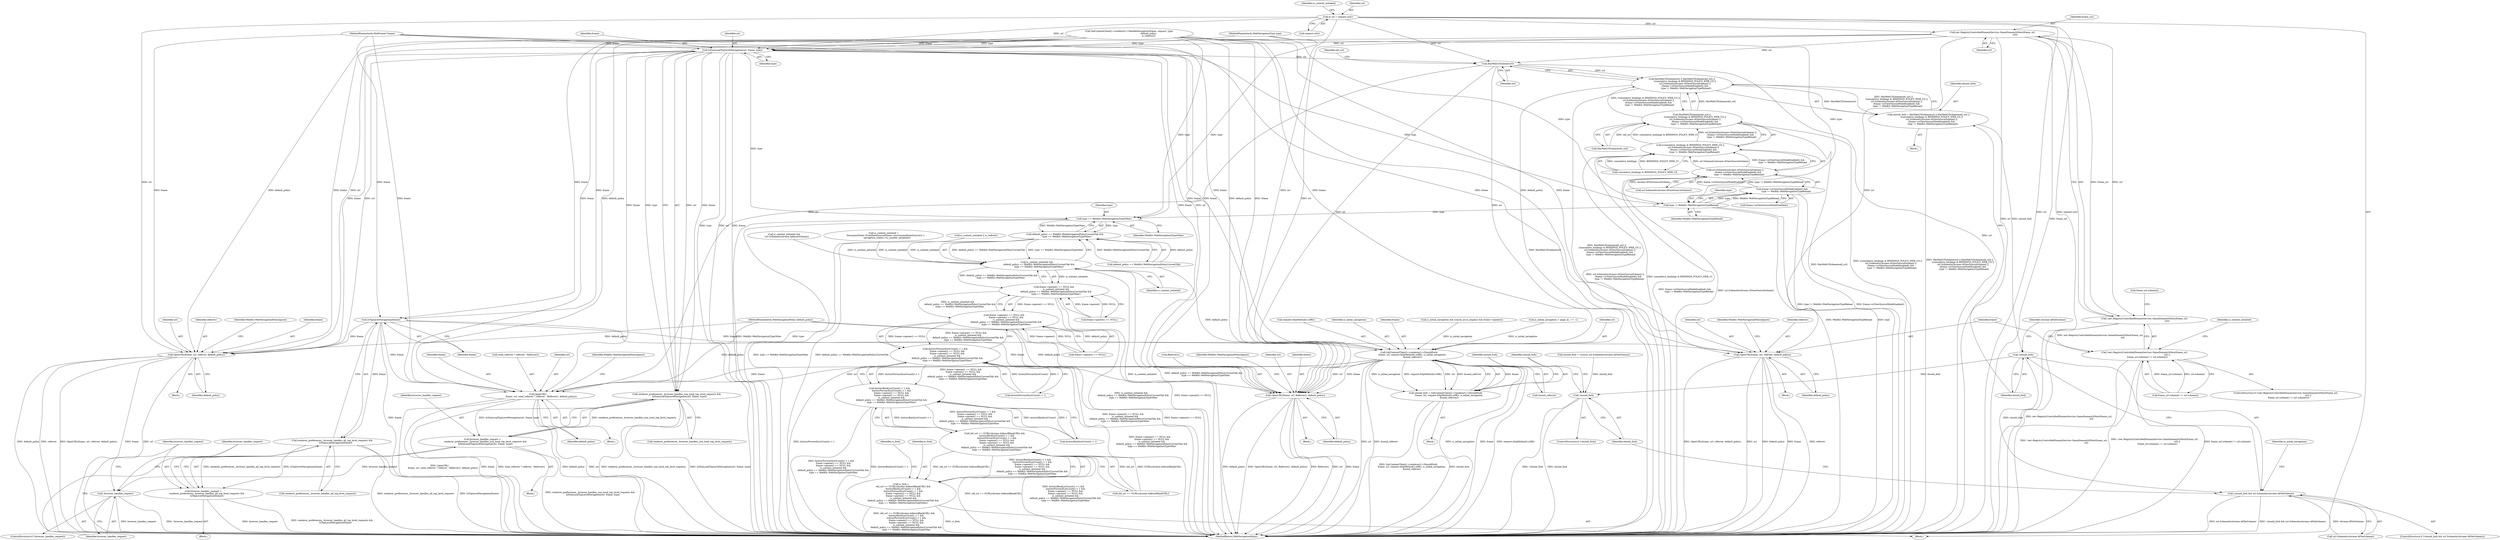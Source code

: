 digraph "0_Chrome_0a57375ad73780e61e1770a9d88b0529b0dbd33b@API" {
"1000194" [label="(Call,net::RegistryControlledDomainService::SameDomainOrHost(frame_url,\n                                                                url))"];
"1000156" [label="(Call,& url = request.url())"];
"1000193" [label="(Call,!net::RegistryControlledDomainService::SameDomainOrHost(frame_url,\n                                                                url))"];
"1000192" [label="(Call,!net::RegistryControlledDomainService::SameDomainOrHost(frame_url,\n                                                                url) ||\n        frame_url.scheme() != url.scheme())"];
"1000201" [label="(Call,OpenURL(frame, url, referrer, default_policy))"];
"1000218" [label="(Call,IsNonLocalTopLevelNavigation(url, frame, type))"];
"1000214" [label="(Call,renderer_preferences_.browser_handles_non_local_top_level_requests &&\n        IsNonLocalTopLevelNavigation(url, frame, type))"];
"1000212" [label="(Call,browser_handles_request =\n        renderer_preferences_.browser_handles_non_local_top_level_requests &&\n        IsNonLocalTopLevelNavigation(url, frame, type))"];
"1000223" [label="(Call,!browser_handles_request)"];
"1000232" [label="(Call,IsTopLevelNavigation(frame))"];
"1000228" [label="(Call,renderer_preferences_.browser_handles_all_top_level_requests &&\n          IsTopLevelNavigation(frame))"];
"1000226" [label="(Call,browser_handles_request =\n          renderer_preferences_.browser_handles_all_top_level_requests &&\n          IsTopLevelNavigation(frame))"];
"1000245" [label="(Call,OpenURL(frame, url, referrer, default_policy))"];
"1000330" [label="(Call,GetContentClient()->renderer()->ShouldFork(\n          frame, url, request.httpMethod().utf8(), is_initial_navigation,\n          &send_referrer))"];
"1000328" [label="(Call,should_fork = GetContentClient()->renderer()->ShouldFork(\n          frame, url, request.httpMethod().utf8(), is_initial_navigation,\n          &send_referrer))"];
"1000340" [label="(Call,OpenURL(\n          frame, url, send_referrer ? referrer : Referrer(), default_policy))"];
"1000386" [label="(Call,OpenURL(frame, url, Referrer(), default_policy))"];
"1000282" [label="(Call,HasWebUIScheme(url))"];
"1000281" [label="(Call,HasWebUIScheme(url) || HasWebUIScheme(old_url) ||\n         (cumulative_bindings & BINDINGS_POLICY_WEB_UI) ||\n         url.SchemeIs(chrome::kViewSourceScheme) ||\n         (frame->isViewSourceModeEnabled() &&\n            type != WebKit::WebNavigationTypeReload))"];
"1000279" [label="(Call,should_fork = HasWebUIScheme(url) || HasWebUIScheme(old_url) ||\n         (cumulative_bindings & BINDINGS_POLICY_WEB_UI) ||\n         url.SchemeIs(chrome::kViewSourceScheme) ||\n         (frame->isViewSourceModeEnabled() &&\n            type != WebKit::WebNavigationTypeReload))"];
"1000301" [label="(Call,!should_fork)"];
"1000300" [label="(Call,!should_fork && url.SchemeIs(chrome::kFileScheme))"];
"1000325" [label="(Call,!should_fork)"];
"1000296" [label="(Call,type != WebKit::WebNavigationTypeReload)"];
"1000294" [label="(Call,frame->isViewSourceModeEnabled() &&\n            type != WebKit::WebNavigationTypeReload)"];
"1000291" [label="(Call,url.SchemeIs(chrome::kViewSourceScheme) ||\n         (frame->isViewSourceModeEnabled() &&\n            type != WebKit::WebNavigationTypeReload))"];
"1000287" [label="(Call,(cumulative_bindings & BINDINGS_POLICY_WEB_UI) ||\n         url.SchemeIs(chrome::kViewSourceScheme) ||\n         (frame->isViewSourceModeEnabled() &&\n            type != WebKit::WebNavigationTypeReload))"];
"1000284" [label="(Call,HasWebUIScheme(old_url) ||\n         (cumulative_bindings & BINDINGS_POLICY_WEB_UI) ||\n         url.SchemeIs(chrome::kViewSourceScheme) ||\n         (frame->isViewSourceModeEnabled() &&\n            type != WebKit::WebNavigationTypeReload))"];
"1000380" [label="(Call,type == WebKit::WebNavigationTypeOther)"];
"1000376" [label="(Call,default_policy == WebKit::WebNavigationPolicyCurrentTab &&\n      type == WebKit::WebNavigationTypeOther)"];
"1000374" [label="(Call,is_content_initiated &&\n      default_policy == WebKit::WebNavigationPolicyCurrentTab &&\n      type == WebKit::WebNavigationTypeOther)"];
"1000370" [label="(Call,frame->parent() == NULL &&\n      is_content_initiated &&\n      default_policy == WebKit::WebNavigationPolicyCurrentTab &&\n      type == WebKit::WebNavigationTypeOther)"];
"1000366" [label="(Call,frame->opener() == NULL &&\n      frame->parent() == NULL &&\n      is_content_initiated &&\n      default_policy == WebKit::WebNavigationPolicyCurrentTab &&\n      type == WebKit::WebNavigationTypeOther)"];
"1000362" [label="(Call,historyForwardListCount() < 1 &&\n      frame->opener() == NULL &&\n      frame->parent() == NULL &&\n      is_content_initiated &&\n      default_policy == WebKit::WebNavigationPolicyCurrentTab &&\n      type == WebKit::WebNavigationTypeOther)"];
"1000358" [label="(Call,historyBackListCount() < 1 &&\n      historyForwardListCount() < 1 &&\n      frame->opener() == NULL &&\n      frame->parent() == NULL &&\n      is_content_initiated &&\n      default_policy == WebKit::WebNavigationPolicyCurrentTab &&\n      type == WebKit::WebNavigationTypeOther)"];
"1000353" [label="(Call,old_url == GURL(chrome::kAboutBlankURL) &&\n      historyBackListCount() < 1 &&\n      historyForwardListCount() < 1 &&\n      frame->opener() == NULL &&\n      frame->parent() == NULL &&\n      is_content_initiated &&\n      default_policy == WebKit::WebNavigationPolicyCurrentTab &&\n      type == WebKit::WebNavigationTypeOther)"];
"1000351" [label="(Call,is_fork =\n      old_url == GURL(chrome::kAboutBlankURL) &&\n      historyBackListCount() < 1 &&\n      historyForwardListCount() < 1 &&\n      frame->opener() == NULL &&\n      frame->parent() == NULL &&\n      is_content_initiated &&\n      default_policy == WebKit::WebNavigationPolicyCurrentTab &&\n      type == WebKit::WebNavigationTypeOther)"];
"1000292" [label="(Call,url.SchemeIs(chrome::kViewSourceScheme))"];
"1000182" [label="(Call,is_content_initiated || is_redirect)"];
"1000326" [label="(Identifier,should_fork)"];
"1000385" [label="(Block,)"];
"1000349" [label="(Identifier,WebKit::WebNavigationPolicyIgnore)"];
"1000220" [label="(Identifier,frame)"];
"1000362" [label="(Call,historyForwardListCount() < 1 &&\n      frame->opener() == NULL &&\n      frame->parent() == NULL &&\n      is_content_initiated &&\n      default_policy == WebKit::WebNavigationPolicyCurrentTab &&\n      type == WebKit::WebNavigationTypeOther)"];
"1000257" [label="(Call,is_content_initiated &&\n       !url.SchemeIs(chrome::kAboutScheme))"];
"1000232" [label="(Call,IsTopLevelNavigation(frame))"];
"1000212" [label="(Call,browser_handles_request =\n        renderer_preferences_.browser_handles_non_local_top_level_requests &&\n        IsNonLocalTopLevelNavigation(url, frame, type))"];
"1000386" [label="(Call,OpenURL(frame, url, Referrer(), default_policy))"];
"1000381" [label="(Identifier,type)"];
"1000380" [label="(Call,type == WebKit::WebNavigationTypeOther)"];
"1000301" [label="(Call,!should_fork)"];
"1000213" [label="(Identifier,browser_handles_request)"];
"1000210" [label="(Block,)"];
"1000219" [label="(Identifier,url)"];
"1000156" [label="(Call,& url = request.url())"];
"1000390" [label="(Identifier,default_policy)"];
"1000304" [label="(Identifier,chrome::kFileScheme)"];
"1000228" [label="(Call,renderer_preferences_.browser_handles_all_top_level_requests &&\n          IsTopLevelNavigation(frame))"];
"1000233" [label="(Identifier,frame)"];
"1000195" [label="(Identifier,frame_url)"];
"1000209" [label="(Identifier,is_content_initiated)"];
"1000395" [label="(MethodReturn,WebNavigationPolicy)"];
"1000328" [label="(Call,should_fork = GetContentClient()->renderer()->ShouldFork(\n          frame, url, request.httpMethod().utf8(), is_initial_navigation,\n          &send_referrer))"];
"1000352" [label="(Identifier,is_fork)"];
"1000236" [label="(Block,)"];
"1000227" [label="(Identifier,browser_handles_request)"];
"1000325" [label="(Call,!should_fork)"];
"1000287" [label="(Call,(cumulative_bindings & BINDINGS_POLICY_WEB_UI) ||\n         url.SchemeIs(chrome::kViewSourceScheme) ||\n         (frame->isViewSourceModeEnabled() &&\n            type != WebKit::WebNavigationTypeReload))"];
"1000319" [label="(Call,should_fork = !source_url.SchemeIs(chrome::kFileScheme))"];
"1000247" [label="(Identifier,url)"];
"1000334" [label="(Identifier,is_initial_navigation)"];
"1000335" [label="(Call,&send_referrer)"];
"1000367" [label="(Call,frame->opener() == NULL)"];
"1000297" [label="(Identifier,type)"];
"1000331" [label="(Identifier,frame)"];
"1000291" [label="(Call,url.SchemeIs(chrome::kViewSourceScheme) ||\n         (frame->isViewSourceModeEnabled() &&\n            type != WebKit::WebNavigationTypeReload))"];
"1000371" [label="(Call,frame->parent() == NULL)"];
"1000215" [label="(Call,renderer_preferences_.browser_handles_non_local_top_level_requests)"];
"1000205" [label="(Identifier,default_policy)"];
"1000248" [label="(Identifier,referrer)"];
"1000109" [label="(MethodParameterIn,WebNavigationType type)"];
"1000251" [label="(Identifier,WebKit::WebNavigationPolicyIgnore)"];
"1000340" [label="(Call,OpenURL(\n          frame, url, send_referrer ? referrer : Referrer(), default_policy))"];
"1000120" [label="(Call,GetContentClient()->renderer()->HandleNavigation(frame, request, type,\n                                                       default_policy,\n                                                       is_redirect))"];
"1000161" [label="(Identifier,is_content_initiated)"];
"1000309" [label="(Identifier,is_initial_navigation)"];
"1000160" [label="(Call,is_content_initiated =\n      DocumentState::FromDataSource(frame->provisionalDataSource())->\n          navigation_state()->is_content_initiated())"];
"1000308" [label="(Call,is_initial_navigation && source_url.is_empty() && frame->opener())"];
"1000200" [label="(Block,)"];
"1000245" [label="(Call,OpenURL(frame, url, referrer, default_policy))"];
"1000375" [label="(Identifier,is_content_initiated)"];
"1000341" [label="(Identifier,frame)"];
"1000272" [label="(Call,is_initial_navigation = page_id_ == -1)"];
"1000226" [label="(Call,browser_handles_request =\n          renderer_preferences_.browser_handles_all_top_level_requests &&\n          IsTopLevelNavigation(frame))"];
"1000288" [label="(Call,cumulative_bindings & BINDINGS_POLICY_WEB_UI)"];
"1000192" [label="(Call,!net::RegistryControlledDomainService::SameDomainOrHost(frame_url,\n                                                                url) ||\n        frame_url.scheme() != url.scheme())"];
"1000343" [label="(Call,send_referrer ? referrer : Referrer())"];
"1000351" [label="(Call,is_fork =\n      old_url == GURL(chrome::kAboutBlankURL) &&\n      historyBackListCount() < 1 &&\n      historyForwardListCount() < 1 &&\n      frame->opener() == NULL &&\n      frame->parent() == NULL &&\n      is_content_initiated &&\n      default_policy == WebKit::WebNavigationPolicyCurrentTab &&\n      type == WebKit::WebNavigationTypeOther)"];
"1000296" [label="(Call,type != WebKit::WebNavigationTypeReload)"];
"1000285" [label="(Call,HasWebUIScheme(old_url))"];
"1000279" [label="(Call,should_fork = HasWebUIScheme(url) || HasWebUIScheme(old_url) ||\n         (cumulative_bindings & BINDINGS_POLICY_WEB_UI) ||\n         url.SchemeIs(chrome::kViewSourceScheme) ||\n         (frame->isViewSourceModeEnabled() &&\n            type != WebKit::WebNavigationTypeReload))"];
"1000387" [label="(Identifier,frame)"];
"1000370" [label="(Call,frame->parent() == NULL &&\n      is_content_initiated &&\n      default_policy == WebKit::WebNavigationPolicyCurrentTab &&\n      type == WebKit::WebNavigationTypeOther)"];
"1000224" [label="(Identifier,browser_handles_request)"];
"1000330" [label="(Call,GetContentClient()->renderer()->ShouldFork(\n          frame, url, request.httpMethod().utf8(), is_initial_navigation,\n          &send_referrer))"];
"1000281" [label="(Call,HasWebUIScheme(url) || HasWebUIScheme(old_url) ||\n         (cumulative_bindings & BINDINGS_POLICY_WEB_UI) ||\n         url.SchemeIs(chrome::kViewSourceScheme) ||\n         (frame->isViewSourceModeEnabled() &&\n            type != WebKit::WebNavigationTypeReload))"];
"1000294" [label="(Call,frame->isViewSourceModeEnabled() &&\n            type != WebKit::WebNavigationTypeReload)"];
"1000222" [label="(ControlStructure,if (!browser_handles_request))"];
"1000249" [label="(Identifier,default_policy)"];
"1000157" [label="(Identifier,url)"];
"1000303" [label="(Call,url.SchemeIs(chrome::kFileScheme))"];
"1000111" [label="(MethodParameterIn,WebNavigationPolicy default_policy)"];
"1000204" [label="(Identifier,referrer)"];
"1000359" [label="(Call,historyBackListCount() < 1)"];
"1000354" [label="(Call,old_url == GURL(chrome::kAboutBlankURL))"];
"1000299" [label="(ControlStructure,if (!should_fork && url.SchemeIs(chrome::kFileScheme)))"];
"1000376" [label="(Call,default_policy == WebKit::WebNavigationPolicyCurrentTab &&\n      type == WebKit::WebNavigationTypeOther)"];
"1000300" [label="(Call,!should_fork && url.SchemeIs(chrome::kFileScheme))"];
"1000107" [label="(MethodParameterIn,WebFrame* frame)"];
"1000282" [label="(Call,HasWebUIScheme(url))"];
"1000347" [label="(Identifier,default_policy)"];
"1000329" [label="(Identifier,should_fork)"];
"1000338" [label="(Identifier,should_fork)"];
"1000358" [label="(Call,historyBackListCount() < 1 &&\n      historyForwardListCount() < 1 &&\n      frame->opener() == NULL &&\n      frame->parent() == NULL &&\n      is_content_initiated &&\n      default_policy == WebKit::WebNavigationPolicyCurrentTab &&\n      type == WebKit::WebNavigationTypeOther)"];
"1000283" [label="(Identifier,url)"];
"1000280" [label="(Identifier,should_fork)"];
"1000158" [label="(Call,request.url())"];
"1000262" [label="(Block,)"];
"1000389" [label="(Call,Referrer())"];
"1000384" [label="(Identifier,is_fork)"];
"1000342" [label="(Identifier,url)"];
"1000392" [label="(Identifier,WebKit::WebNavigationPolicyIgnore)"];
"1000324" [label="(ControlStructure,if (!should_fork))"];
"1000327" [label="(Block,)"];
"1000197" [label="(Call,frame_url.scheme() != url.scheme())"];
"1000388" [label="(Identifier,url)"];
"1000382" [label="(Identifier,WebKit::WebNavigationTypeOther)"];
"1000198" [label="(Call,frame_url.scheme())"];
"1000196" [label="(Identifier,url)"];
"1000374" [label="(Call,is_content_initiated &&\n      default_policy == WebKit::WebNavigationPolicyCurrentTab &&\n      type == WebKit::WebNavigationTypeOther)"];
"1000221" [label="(Identifier,type)"];
"1000246" [label="(Identifier,frame)"];
"1000191" [label="(ControlStructure,if (!net::RegistryControlledDomainService::SameDomainOrHost(frame_url,\n                                                                url) ||\n        frame_url.scheme() != url.scheme()))"];
"1000223" [label="(Call,!browser_handles_request)"];
"1000194" [label="(Call,net::RegistryControlledDomainService::SameDomainOrHost(frame_url,\n                                                                url))"];
"1000332" [label="(Identifier,url)"];
"1000284" [label="(Call,HasWebUIScheme(old_url) ||\n         (cumulative_bindings & BINDINGS_POLICY_WEB_UI) ||\n         url.SchemeIs(chrome::kViewSourceScheme) ||\n         (frame->isViewSourceModeEnabled() &&\n            type != WebKit::WebNavigationTypeReload))"];
"1000225" [label="(Block,)"];
"1000295" [label="(Call,frame->isViewSourceModeEnabled())"];
"1000286" [label="(Identifier,old_url)"];
"1000113" [label="(Block,)"];
"1000353" [label="(Call,old_url == GURL(chrome::kAboutBlankURL) &&\n      historyBackListCount() < 1 &&\n      historyForwardListCount() < 1 &&\n      frame->opener() == NULL &&\n      frame->parent() == NULL &&\n      is_content_initiated &&\n      default_policy == WebKit::WebNavigationPolicyCurrentTab &&\n      type == WebKit::WebNavigationTypeOther)"];
"1000214" [label="(Call,renderer_preferences_.browser_handles_non_local_top_level_requests &&\n        IsNonLocalTopLevelNavigation(url, frame, type))"];
"1000203" [label="(Identifier,url)"];
"1000298" [label="(Identifier,WebKit::WebNavigationTypeReload)"];
"1000229" [label="(Call,renderer_preferences_.browser_handles_all_top_level_requests)"];
"1000207" [label="(Identifier,WebKit::WebNavigationPolicyIgnore)"];
"1000377" [label="(Call,default_policy == WebKit::WebNavigationPolicyCurrentTab)"];
"1000235" [label="(Identifier,browser_handles_request)"];
"1000202" [label="(Identifier,frame)"];
"1000201" [label="(Call,OpenURL(frame, url, referrer, default_policy))"];
"1000218" [label="(Call,IsNonLocalTopLevelNavigation(url, frame, type))"];
"1000333" [label="(Call,request.httpMethod().utf8())"];
"1000339" [label="(Block,)"];
"1000193" [label="(Call,!net::RegistryControlledDomainService::SameDomainOrHost(frame_url,\n                                                                url))"];
"1000363" [label="(Call,historyForwardListCount() < 1)"];
"1000302" [label="(Identifier,should_fork)"];
"1000366" [label="(Call,frame->opener() == NULL &&\n      frame->parent() == NULL &&\n      is_content_initiated &&\n      default_policy == WebKit::WebNavigationPolicyCurrentTab &&\n      type == WebKit::WebNavigationTypeOther)"];
"1000194" -> "1000193"  [label="AST: "];
"1000194" -> "1000196"  [label="CFG: "];
"1000195" -> "1000194"  [label="AST: "];
"1000196" -> "1000194"  [label="AST: "];
"1000193" -> "1000194"  [label="CFG: "];
"1000194" -> "1000395"  [label="DDG: frame_url"];
"1000194" -> "1000395"  [label="DDG: url"];
"1000194" -> "1000193"  [label="DDG: frame_url"];
"1000194" -> "1000193"  [label="DDG: url"];
"1000156" -> "1000194"  [label="DDG: url"];
"1000194" -> "1000201"  [label="DDG: url"];
"1000194" -> "1000218"  [label="DDG: url"];
"1000194" -> "1000245"  [label="DDG: url"];
"1000194" -> "1000282"  [label="DDG: url"];
"1000194" -> "1000386"  [label="DDG: url"];
"1000156" -> "1000113"  [label="AST: "];
"1000156" -> "1000158"  [label="CFG: "];
"1000157" -> "1000156"  [label="AST: "];
"1000158" -> "1000156"  [label="AST: "];
"1000161" -> "1000156"  [label="CFG: "];
"1000156" -> "1000395"  [label="DDG: url"];
"1000156" -> "1000395"  [label="DDG: request.url()"];
"1000156" -> "1000218"  [label="DDG: url"];
"1000156" -> "1000245"  [label="DDG: url"];
"1000156" -> "1000282"  [label="DDG: url"];
"1000156" -> "1000386"  [label="DDG: url"];
"1000193" -> "1000192"  [label="AST: "];
"1000198" -> "1000193"  [label="CFG: "];
"1000192" -> "1000193"  [label="CFG: "];
"1000193" -> "1000395"  [label="DDG: net::RegistryControlledDomainService::SameDomainOrHost(frame_url,\n                                                                url)"];
"1000193" -> "1000192"  [label="DDG: net::RegistryControlledDomainService::SameDomainOrHost(frame_url,\n                                                                url)"];
"1000192" -> "1000191"  [label="AST: "];
"1000192" -> "1000197"  [label="CFG: "];
"1000197" -> "1000192"  [label="AST: "];
"1000202" -> "1000192"  [label="CFG: "];
"1000209" -> "1000192"  [label="CFG: "];
"1000192" -> "1000395"  [label="DDG: frame_url.scheme() != url.scheme()"];
"1000192" -> "1000395"  [label="DDG: !net::RegistryControlledDomainService::SameDomainOrHost(frame_url,\n                                                                url)"];
"1000192" -> "1000395"  [label="DDG: !net::RegistryControlledDomainService::SameDomainOrHost(frame_url,\n                                                                url) ||\n        frame_url.scheme() != url.scheme()"];
"1000197" -> "1000192"  [label="DDG: frame_url.scheme()"];
"1000197" -> "1000192"  [label="DDG: url.scheme()"];
"1000201" -> "1000200"  [label="AST: "];
"1000201" -> "1000205"  [label="CFG: "];
"1000202" -> "1000201"  [label="AST: "];
"1000203" -> "1000201"  [label="AST: "];
"1000204" -> "1000201"  [label="AST: "];
"1000205" -> "1000201"  [label="AST: "];
"1000207" -> "1000201"  [label="CFG: "];
"1000201" -> "1000395"  [label="DDG: OpenURL(frame, url, referrer, default_policy)"];
"1000201" -> "1000395"  [label="DDG: url"];
"1000201" -> "1000395"  [label="DDG: default_policy"];
"1000201" -> "1000395"  [label="DDG: frame"];
"1000201" -> "1000395"  [label="DDG: referrer"];
"1000120" -> "1000201"  [label="DDG: frame"];
"1000120" -> "1000201"  [label="DDG: default_policy"];
"1000107" -> "1000201"  [label="DDG: frame"];
"1000111" -> "1000201"  [label="DDG: default_policy"];
"1000218" -> "1000214"  [label="AST: "];
"1000218" -> "1000221"  [label="CFG: "];
"1000219" -> "1000218"  [label="AST: "];
"1000220" -> "1000218"  [label="AST: "];
"1000221" -> "1000218"  [label="AST: "];
"1000214" -> "1000218"  [label="CFG: "];
"1000218" -> "1000395"  [label="DDG: type"];
"1000218" -> "1000395"  [label="DDG: url"];
"1000218" -> "1000395"  [label="DDG: frame"];
"1000218" -> "1000214"  [label="DDG: url"];
"1000218" -> "1000214"  [label="DDG: frame"];
"1000218" -> "1000214"  [label="DDG: type"];
"1000120" -> "1000218"  [label="DDG: frame"];
"1000120" -> "1000218"  [label="DDG: type"];
"1000107" -> "1000218"  [label="DDG: frame"];
"1000109" -> "1000218"  [label="DDG: type"];
"1000218" -> "1000232"  [label="DDG: frame"];
"1000218" -> "1000245"  [label="DDG: frame"];
"1000218" -> "1000245"  [label="DDG: url"];
"1000218" -> "1000282"  [label="DDG: url"];
"1000218" -> "1000296"  [label="DDG: type"];
"1000218" -> "1000330"  [label="DDG: frame"];
"1000218" -> "1000340"  [label="DDG: frame"];
"1000218" -> "1000380"  [label="DDG: type"];
"1000218" -> "1000386"  [label="DDG: frame"];
"1000218" -> "1000386"  [label="DDG: url"];
"1000214" -> "1000212"  [label="AST: "];
"1000214" -> "1000215"  [label="CFG: "];
"1000215" -> "1000214"  [label="AST: "];
"1000212" -> "1000214"  [label="CFG: "];
"1000214" -> "1000395"  [label="DDG: IsNonLocalTopLevelNavigation(url, frame, type)"];
"1000214" -> "1000395"  [label="DDG: renderer_preferences_.browser_handles_non_local_top_level_requests"];
"1000214" -> "1000212"  [label="DDG: renderer_preferences_.browser_handles_non_local_top_level_requests"];
"1000214" -> "1000212"  [label="DDG: IsNonLocalTopLevelNavigation(url, frame, type)"];
"1000212" -> "1000210"  [label="AST: "];
"1000213" -> "1000212"  [label="AST: "];
"1000224" -> "1000212"  [label="CFG: "];
"1000212" -> "1000395"  [label="DDG: renderer_preferences_.browser_handles_non_local_top_level_requests &&\n        IsNonLocalTopLevelNavigation(url, frame, type)"];
"1000212" -> "1000223"  [label="DDG: browser_handles_request"];
"1000223" -> "1000222"  [label="AST: "];
"1000223" -> "1000224"  [label="CFG: "];
"1000224" -> "1000223"  [label="AST: "];
"1000227" -> "1000223"  [label="CFG: "];
"1000235" -> "1000223"  [label="CFG: "];
"1000223" -> "1000395"  [label="DDG: !browser_handles_request"];
"1000223" -> "1000395"  [label="DDG: browser_handles_request"];
"1000232" -> "1000228"  [label="AST: "];
"1000232" -> "1000233"  [label="CFG: "];
"1000233" -> "1000232"  [label="AST: "];
"1000228" -> "1000232"  [label="CFG: "];
"1000232" -> "1000395"  [label="DDG: frame"];
"1000232" -> "1000228"  [label="DDG: frame"];
"1000120" -> "1000232"  [label="DDG: frame"];
"1000107" -> "1000232"  [label="DDG: frame"];
"1000232" -> "1000245"  [label="DDG: frame"];
"1000232" -> "1000330"  [label="DDG: frame"];
"1000232" -> "1000340"  [label="DDG: frame"];
"1000232" -> "1000386"  [label="DDG: frame"];
"1000228" -> "1000226"  [label="AST: "];
"1000228" -> "1000229"  [label="CFG: "];
"1000229" -> "1000228"  [label="AST: "];
"1000226" -> "1000228"  [label="CFG: "];
"1000228" -> "1000395"  [label="DDG: renderer_preferences_.browser_handles_all_top_level_requests"];
"1000228" -> "1000395"  [label="DDG: IsTopLevelNavigation(frame)"];
"1000228" -> "1000226"  [label="DDG: renderer_preferences_.browser_handles_all_top_level_requests"];
"1000228" -> "1000226"  [label="DDG: IsTopLevelNavigation(frame)"];
"1000226" -> "1000225"  [label="AST: "];
"1000227" -> "1000226"  [label="AST: "];
"1000235" -> "1000226"  [label="CFG: "];
"1000226" -> "1000395"  [label="DDG: browser_handles_request"];
"1000226" -> "1000395"  [label="DDG: renderer_preferences_.browser_handles_all_top_level_requests &&\n          IsTopLevelNavigation(frame)"];
"1000245" -> "1000236"  [label="AST: "];
"1000245" -> "1000249"  [label="CFG: "];
"1000246" -> "1000245"  [label="AST: "];
"1000247" -> "1000245"  [label="AST: "];
"1000248" -> "1000245"  [label="AST: "];
"1000249" -> "1000245"  [label="AST: "];
"1000251" -> "1000245"  [label="CFG: "];
"1000245" -> "1000395"  [label="DDG: referrer"];
"1000245" -> "1000395"  [label="DDG: OpenURL(frame, url, referrer, default_policy)"];
"1000245" -> "1000395"  [label="DDG: frame"];
"1000245" -> "1000395"  [label="DDG: url"];
"1000245" -> "1000395"  [label="DDG: default_policy"];
"1000120" -> "1000245"  [label="DDG: frame"];
"1000120" -> "1000245"  [label="DDG: default_policy"];
"1000107" -> "1000245"  [label="DDG: frame"];
"1000111" -> "1000245"  [label="DDG: default_policy"];
"1000330" -> "1000328"  [label="AST: "];
"1000330" -> "1000335"  [label="CFG: "];
"1000331" -> "1000330"  [label="AST: "];
"1000332" -> "1000330"  [label="AST: "];
"1000333" -> "1000330"  [label="AST: "];
"1000334" -> "1000330"  [label="AST: "];
"1000335" -> "1000330"  [label="AST: "];
"1000328" -> "1000330"  [label="CFG: "];
"1000330" -> "1000395"  [label="DDG: is_initial_navigation"];
"1000330" -> "1000395"  [label="DDG: frame"];
"1000330" -> "1000395"  [label="DDG: request.httpMethod().utf8()"];
"1000330" -> "1000395"  [label="DDG: url"];
"1000330" -> "1000395"  [label="DDG: &send_referrer"];
"1000330" -> "1000328"  [label="DDG: frame"];
"1000330" -> "1000328"  [label="DDG: is_initial_navigation"];
"1000330" -> "1000328"  [label="DDG: request.httpMethod().utf8()"];
"1000330" -> "1000328"  [label="DDG: url"];
"1000330" -> "1000328"  [label="DDG: &send_referrer"];
"1000120" -> "1000330"  [label="DDG: frame"];
"1000107" -> "1000330"  [label="DDG: frame"];
"1000282" -> "1000330"  [label="DDG: url"];
"1000308" -> "1000330"  [label="DDG: is_initial_navigation"];
"1000272" -> "1000330"  [label="DDG: is_initial_navigation"];
"1000330" -> "1000340"  [label="DDG: frame"];
"1000330" -> "1000340"  [label="DDG: url"];
"1000330" -> "1000386"  [label="DDG: frame"];
"1000330" -> "1000386"  [label="DDG: url"];
"1000328" -> "1000327"  [label="AST: "];
"1000329" -> "1000328"  [label="AST: "];
"1000338" -> "1000328"  [label="CFG: "];
"1000328" -> "1000395"  [label="DDG: should_fork"];
"1000328" -> "1000395"  [label="DDG: GetContentClient()->renderer()->ShouldFork(\n          frame, url, request.httpMethod().utf8(), is_initial_navigation,\n          &send_referrer)"];
"1000340" -> "1000339"  [label="AST: "];
"1000340" -> "1000347"  [label="CFG: "];
"1000341" -> "1000340"  [label="AST: "];
"1000342" -> "1000340"  [label="AST: "];
"1000343" -> "1000340"  [label="AST: "];
"1000347" -> "1000340"  [label="AST: "];
"1000349" -> "1000340"  [label="CFG: "];
"1000340" -> "1000395"  [label="DDG: send_referrer ? referrer : Referrer()"];
"1000340" -> "1000395"  [label="DDG: default_policy"];
"1000340" -> "1000395"  [label="DDG: url"];
"1000340" -> "1000395"  [label="DDG: OpenURL(\n          frame, url, send_referrer ? referrer : Referrer(), default_policy)"];
"1000340" -> "1000395"  [label="DDG: frame"];
"1000120" -> "1000340"  [label="DDG: frame"];
"1000120" -> "1000340"  [label="DDG: default_policy"];
"1000107" -> "1000340"  [label="DDG: frame"];
"1000282" -> "1000340"  [label="DDG: url"];
"1000111" -> "1000340"  [label="DDG: default_policy"];
"1000386" -> "1000385"  [label="AST: "];
"1000386" -> "1000390"  [label="CFG: "];
"1000387" -> "1000386"  [label="AST: "];
"1000388" -> "1000386"  [label="AST: "];
"1000389" -> "1000386"  [label="AST: "];
"1000390" -> "1000386"  [label="AST: "];
"1000392" -> "1000386"  [label="CFG: "];
"1000386" -> "1000395"  [label="DDG: Referrer()"];
"1000386" -> "1000395"  [label="DDG: url"];
"1000386" -> "1000395"  [label="DDG: frame"];
"1000386" -> "1000395"  [label="DDG: default_policy"];
"1000386" -> "1000395"  [label="DDG: OpenURL(frame, url, Referrer(), default_policy)"];
"1000120" -> "1000386"  [label="DDG: frame"];
"1000120" -> "1000386"  [label="DDG: default_policy"];
"1000107" -> "1000386"  [label="DDG: frame"];
"1000282" -> "1000386"  [label="DDG: url"];
"1000377" -> "1000386"  [label="DDG: default_policy"];
"1000111" -> "1000386"  [label="DDG: default_policy"];
"1000282" -> "1000281"  [label="AST: "];
"1000282" -> "1000283"  [label="CFG: "];
"1000283" -> "1000282"  [label="AST: "];
"1000286" -> "1000282"  [label="CFG: "];
"1000281" -> "1000282"  [label="CFG: "];
"1000282" -> "1000395"  [label="DDG: url"];
"1000282" -> "1000281"  [label="DDG: url"];
"1000281" -> "1000279"  [label="AST: "];
"1000281" -> "1000284"  [label="CFG: "];
"1000284" -> "1000281"  [label="AST: "];
"1000279" -> "1000281"  [label="CFG: "];
"1000281" -> "1000395"  [label="DDG: HasWebUIScheme(url)"];
"1000281" -> "1000395"  [label="DDG: HasWebUIScheme(old_url) ||\n         (cumulative_bindings & BINDINGS_POLICY_WEB_UI) ||\n         url.SchemeIs(chrome::kViewSourceScheme) ||\n         (frame->isViewSourceModeEnabled() &&\n            type != WebKit::WebNavigationTypeReload)"];
"1000281" -> "1000279"  [label="DDG: HasWebUIScheme(url)"];
"1000281" -> "1000279"  [label="DDG: HasWebUIScheme(old_url) ||\n         (cumulative_bindings & BINDINGS_POLICY_WEB_UI) ||\n         url.SchemeIs(chrome::kViewSourceScheme) ||\n         (frame->isViewSourceModeEnabled() &&\n            type != WebKit::WebNavigationTypeReload)"];
"1000284" -> "1000281"  [label="DDG: HasWebUIScheme(old_url)"];
"1000284" -> "1000281"  [label="DDG: (cumulative_bindings & BINDINGS_POLICY_WEB_UI) ||\n         url.SchemeIs(chrome::kViewSourceScheme) ||\n         (frame->isViewSourceModeEnabled() &&\n            type != WebKit::WebNavigationTypeReload)"];
"1000279" -> "1000262"  [label="AST: "];
"1000280" -> "1000279"  [label="AST: "];
"1000302" -> "1000279"  [label="CFG: "];
"1000279" -> "1000395"  [label="DDG: HasWebUIScheme(url) || HasWebUIScheme(old_url) ||\n         (cumulative_bindings & BINDINGS_POLICY_WEB_UI) ||\n         url.SchemeIs(chrome::kViewSourceScheme) ||\n         (frame->isViewSourceModeEnabled() &&\n            type != WebKit::WebNavigationTypeReload)"];
"1000279" -> "1000301"  [label="DDG: should_fork"];
"1000301" -> "1000300"  [label="AST: "];
"1000301" -> "1000302"  [label="CFG: "];
"1000302" -> "1000301"  [label="AST: "];
"1000304" -> "1000301"  [label="CFG: "];
"1000300" -> "1000301"  [label="CFG: "];
"1000301" -> "1000300"  [label="DDG: should_fork"];
"1000301" -> "1000325"  [label="DDG: should_fork"];
"1000300" -> "1000299"  [label="AST: "];
"1000300" -> "1000303"  [label="CFG: "];
"1000303" -> "1000300"  [label="AST: "];
"1000309" -> "1000300"  [label="CFG: "];
"1000326" -> "1000300"  [label="CFG: "];
"1000300" -> "1000395"  [label="DDG: url.SchemeIs(chrome::kFileScheme)"];
"1000300" -> "1000395"  [label="DDG: !should_fork && url.SchemeIs(chrome::kFileScheme)"];
"1000303" -> "1000300"  [label="DDG: chrome::kFileScheme"];
"1000325" -> "1000324"  [label="AST: "];
"1000325" -> "1000326"  [label="CFG: "];
"1000326" -> "1000325"  [label="AST: "];
"1000329" -> "1000325"  [label="CFG: "];
"1000338" -> "1000325"  [label="CFG: "];
"1000325" -> "1000395"  [label="DDG: should_fork"];
"1000325" -> "1000395"  [label="DDG: !should_fork"];
"1000319" -> "1000325"  [label="DDG: should_fork"];
"1000296" -> "1000294"  [label="AST: "];
"1000296" -> "1000298"  [label="CFG: "];
"1000297" -> "1000296"  [label="AST: "];
"1000298" -> "1000296"  [label="AST: "];
"1000294" -> "1000296"  [label="CFG: "];
"1000296" -> "1000395"  [label="DDG: WebKit::WebNavigationTypeReload"];
"1000296" -> "1000395"  [label="DDG: type"];
"1000296" -> "1000294"  [label="DDG: type"];
"1000296" -> "1000294"  [label="DDG: WebKit::WebNavigationTypeReload"];
"1000120" -> "1000296"  [label="DDG: type"];
"1000109" -> "1000296"  [label="DDG: type"];
"1000296" -> "1000380"  [label="DDG: type"];
"1000294" -> "1000291"  [label="AST: "];
"1000294" -> "1000295"  [label="CFG: "];
"1000295" -> "1000294"  [label="AST: "];
"1000291" -> "1000294"  [label="CFG: "];
"1000294" -> "1000395"  [label="DDG: type != WebKit::WebNavigationTypeReload"];
"1000294" -> "1000395"  [label="DDG: frame->isViewSourceModeEnabled()"];
"1000294" -> "1000291"  [label="DDG: frame->isViewSourceModeEnabled()"];
"1000294" -> "1000291"  [label="DDG: type != WebKit::WebNavigationTypeReload"];
"1000291" -> "1000287"  [label="AST: "];
"1000291" -> "1000292"  [label="CFG: "];
"1000292" -> "1000291"  [label="AST: "];
"1000287" -> "1000291"  [label="CFG: "];
"1000291" -> "1000395"  [label="DDG: url.SchemeIs(chrome::kViewSourceScheme)"];
"1000291" -> "1000395"  [label="DDG: frame->isViewSourceModeEnabled() &&\n            type != WebKit::WebNavigationTypeReload"];
"1000291" -> "1000287"  [label="DDG: url.SchemeIs(chrome::kViewSourceScheme)"];
"1000291" -> "1000287"  [label="DDG: frame->isViewSourceModeEnabled() &&\n            type != WebKit::WebNavigationTypeReload"];
"1000292" -> "1000291"  [label="DDG: chrome::kViewSourceScheme"];
"1000287" -> "1000284"  [label="AST: "];
"1000287" -> "1000288"  [label="CFG: "];
"1000288" -> "1000287"  [label="AST: "];
"1000284" -> "1000287"  [label="CFG: "];
"1000287" -> "1000395"  [label="DDG: url.SchemeIs(chrome::kViewSourceScheme) ||\n         (frame->isViewSourceModeEnabled() &&\n            type != WebKit::WebNavigationTypeReload)"];
"1000287" -> "1000395"  [label="DDG: cumulative_bindings & BINDINGS_POLICY_WEB_UI"];
"1000287" -> "1000284"  [label="DDG: cumulative_bindings & BINDINGS_POLICY_WEB_UI"];
"1000287" -> "1000284"  [label="DDG: url.SchemeIs(chrome::kViewSourceScheme) ||\n         (frame->isViewSourceModeEnabled() &&\n            type != WebKit::WebNavigationTypeReload)"];
"1000288" -> "1000287"  [label="DDG: cumulative_bindings"];
"1000288" -> "1000287"  [label="DDG: BINDINGS_POLICY_WEB_UI"];
"1000284" -> "1000285"  [label="CFG: "];
"1000285" -> "1000284"  [label="AST: "];
"1000284" -> "1000395"  [label="DDG: HasWebUIScheme(old_url)"];
"1000284" -> "1000395"  [label="DDG: (cumulative_bindings & BINDINGS_POLICY_WEB_UI) ||\n         url.SchemeIs(chrome::kViewSourceScheme) ||\n         (frame->isViewSourceModeEnabled() &&\n            type != WebKit::WebNavigationTypeReload)"];
"1000285" -> "1000284"  [label="DDG: old_url"];
"1000380" -> "1000376"  [label="AST: "];
"1000380" -> "1000382"  [label="CFG: "];
"1000381" -> "1000380"  [label="AST: "];
"1000382" -> "1000380"  [label="AST: "];
"1000376" -> "1000380"  [label="CFG: "];
"1000380" -> "1000395"  [label="DDG: WebKit::WebNavigationTypeOther"];
"1000380" -> "1000395"  [label="DDG: type"];
"1000380" -> "1000376"  [label="DDG: type"];
"1000380" -> "1000376"  [label="DDG: WebKit::WebNavigationTypeOther"];
"1000120" -> "1000380"  [label="DDG: type"];
"1000109" -> "1000380"  [label="DDG: type"];
"1000376" -> "1000374"  [label="AST: "];
"1000376" -> "1000377"  [label="CFG: "];
"1000377" -> "1000376"  [label="AST: "];
"1000374" -> "1000376"  [label="CFG: "];
"1000376" -> "1000395"  [label="DDG: default_policy == WebKit::WebNavigationPolicyCurrentTab"];
"1000376" -> "1000395"  [label="DDG: type == WebKit::WebNavigationTypeOther"];
"1000376" -> "1000374"  [label="DDG: default_policy == WebKit::WebNavigationPolicyCurrentTab"];
"1000376" -> "1000374"  [label="DDG: type == WebKit::WebNavigationTypeOther"];
"1000377" -> "1000376"  [label="DDG: default_policy"];
"1000377" -> "1000376"  [label="DDG: WebKit::WebNavigationPolicyCurrentTab"];
"1000374" -> "1000370"  [label="AST: "];
"1000374" -> "1000375"  [label="CFG: "];
"1000375" -> "1000374"  [label="AST: "];
"1000370" -> "1000374"  [label="CFG: "];
"1000374" -> "1000395"  [label="DDG: default_policy == WebKit::WebNavigationPolicyCurrentTab &&\n      type == WebKit::WebNavigationTypeOther"];
"1000374" -> "1000395"  [label="DDG: is_content_initiated"];
"1000374" -> "1000370"  [label="DDG: is_content_initiated"];
"1000374" -> "1000370"  [label="DDG: default_policy == WebKit::WebNavigationPolicyCurrentTab &&\n      type == WebKit::WebNavigationTypeOther"];
"1000257" -> "1000374"  [label="DDG: is_content_initiated"];
"1000160" -> "1000374"  [label="DDG: is_content_initiated"];
"1000182" -> "1000374"  [label="DDG: is_content_initiated"];
"1000370" -> "1000366"  [label="AST: "];
"1000370" -> "1000371"  [label="CFG: "];
"1000371" -> "1000370"  [label="AST: "];
"1000366" -> "1000370"  [label="CFG: "];
"1000370" -> "1000395"  [label="DDG: is_content_initiated &&\n      default_policy == WebKit::WebNavigationPolicyCurrentTab &&\n      type == WebKit::WebNavigationTypeOther"];
"1000370" -> "1000395"  [label="DDG: frame->parent() == NULL"];
"1000370" -> "1000366"  [label="DDG: frame->parent() == NULL"];
"1000370" -> "1000366"  [label="DDG: is_content_initiated &&\n      default_policy == WebKit::WebNavigationPolicyCurrentTab &&\n      type == WebKit::WebNavigationTypeOther"];
"1000371" -> "1000370"  [label="DDG: frame->parent()"];
"1000371" -> "1000370"  [label="DDG: NULL"];
"1000366" -> "1000362"  [label="AST: "];
"1000366" -> "1000367"  [label="CFG: "];
"1000367" -> "1000366"  [label="AST: "];
"1000362" -> "1000366"  [label="CFG: "];
"1000366" -> "1000395"  [label="DDG: frame->parent() == NULL &&\n      is_content_initiated &&\n      default_policy == WebKit::WebNavigationPolicyCurrentTab &&\n      type == WebKit::WebNavigationTypeOther"];
"1000366" -> "1000395"  [label="DDG: frame->opener() == NULL"];
"1000366" -> "1000362"  [label="DDG: frame->opener() == NULL"];
"1000366" -> "1000362"  [label="DDG: frame->parent() == NULL &&\n      is_content_initiated &&\n      default_policy == WebKit::WebNavigationPolicyCurrentTab &&\n      type == WebKit::WebNavigationTypeOther"];
"1000367" -> "1000366"  [label="DDG: frame->opener()"];
"1000367" -> "1000366"  [label="DDG: NULL"];
"1000362" -> "1000358"  [label="AST: "];
"1000362" -> "1000363"  [label="CFG: "];
"1000363" -> "1000362"  [label="AST: "];
"1000358" -> "1000362"  [label="CFG: "];
"1000362" -> "1000395"  [label="DDG: frame->opener() == NULL &&\n      frame->parent() == NULL &&\n      is_content_initiated &&\n      default_policy == WebKit::WebNavigationPolicyCurrentTab &&\n      type == WebKit::WebNavigationTypeOther"];
"1000362" -> "1000395"  [label="DDG: historyForwardListCount() < 1"];
"1000362" -> "1000358"  [label="DDG: historyForwardListCount() < 1"];
"1000362" -> "1000358"  [label="DDG: frame->opener() == NULL &&\n      frame->parent() == NULL &&\n      is_content_initiated &&\n      default_policy == WebKit::WebNavigationPolicyCurrentTab &&\n      type == WebKit::WebNavigationTypeOther"];
"1000363" -> "1000362"  [label="DDG: historyForwardListCount()"];
"1000363" -> "1000362"  [label="DDG: 1"];
"1000358" -> "1000353"  [label="AST: "];
"1000358" -> "1000359"  [label="CFG: "];
"1000359" -> "1000358"  [label="AST: "];
"1000353" -> "1000358"  [label="CFG: "];
"1000358" -> "1000395"  [label="DDG: historyForwardListCount() < 1 &&\n      frame->opener() == NULL &&\n      frame->parent() == NULL &&\n      is_content_initiated &&\n      default_policy == WebKit::WebNavigationPolicyCurrentTab &&\n      type == WebKit::WebNavigationTypeOther"];
"1000358" -> "1000395"  [label="DDG: historyBackListCount() < 1"];
"1000358" -> "1000353"  [label="DDG: historyBackListCount() < 1"];
"1000358" -> "1000353"  [label="DDG: historyForwardListCount() < 1 &&\n      frame->opener() == NULL &&\n      frame->parent() == NULL &&\n      is_content_initiated &&\n      default_policy == WebKit::WebNavigationPolicyCurrentTab &&\n      type == WebKit::WebNavigationTypeOther"];
"1000359" -> "1000358"  [label="DDG: historyBackListCount()"];
"1000359" -> "1000358"  [label="DDG: 1"];
"1000353" -> "1000351"  [label="AST: "];
"1000353" -> "1000354"  [label="CFG: "];
"1000354" -> "1000353"  [label="AST: "];
"1000351" -> "1000353"  [label="CFG: "];
"1000353" -> "1000395"  [label="DDG: historyBackListCount() < 1 &&\n      historyForwardListCount() < 1 &&\n      frame->opener() == NULL &&\n      frame->parent() == NULL &&\n      is_content_initiated &&\n      default_policy == WebKit::WebNavigationPolicyCurrentTab &&\n      type == WebKit::WebNavigationTypeOther"];
"1000353" -> "1000395"  [label="DDG: old_url == GURL(chrome::kAboutBlankURL)"];
"1000353" -> "1000351"  [label="DDG: old_url == GURL(chrome::kAboutBlankURL)"];
"1000353" -> "1000351"  [label="DDG: historyBackListCount() < 1 &&\n      historyForwardListCount() < 1 &&\n      frame->opener() == NULL &&\n      frame->parent() == NULL &&\n      is_content_initiated &&\n      default_policy == WebKit::WebNavigationPolicyCurrentTab &&\n      type == WebKit::WebNavigationTypeOther"];
"1000354" -> "1000353"  [label="DDG: old_url"];
"1000354" -> "1000353"  [label="DDG: GURL(chrome::kAboutBlankURL)"];
"1000351" -> "1000113"  [label="AST: "];
"1000352" -> "1000351"  [label="AST: "];
"1000384" -> "1000351"  [label="CFG: "];
"1000351" -> "1000395"  [label="DDG: old_url == GURL(chrome::kAboutBlankURL) &&\n      historyBackListCount() < 1 &&\n      historyForwardListCount() < 1 &&\n      frame->opener() == NULL &&\n      frame->parent() == NULL &&\n      is_content_initiated &&\n      default_policy == WebKit::WebNavigationPolicyCurrentTab &&\n      type == WebKit::WebNavigationTypeOther"];
"1000351" -> "1000395"  [label="DDG: is_fork"];
}
